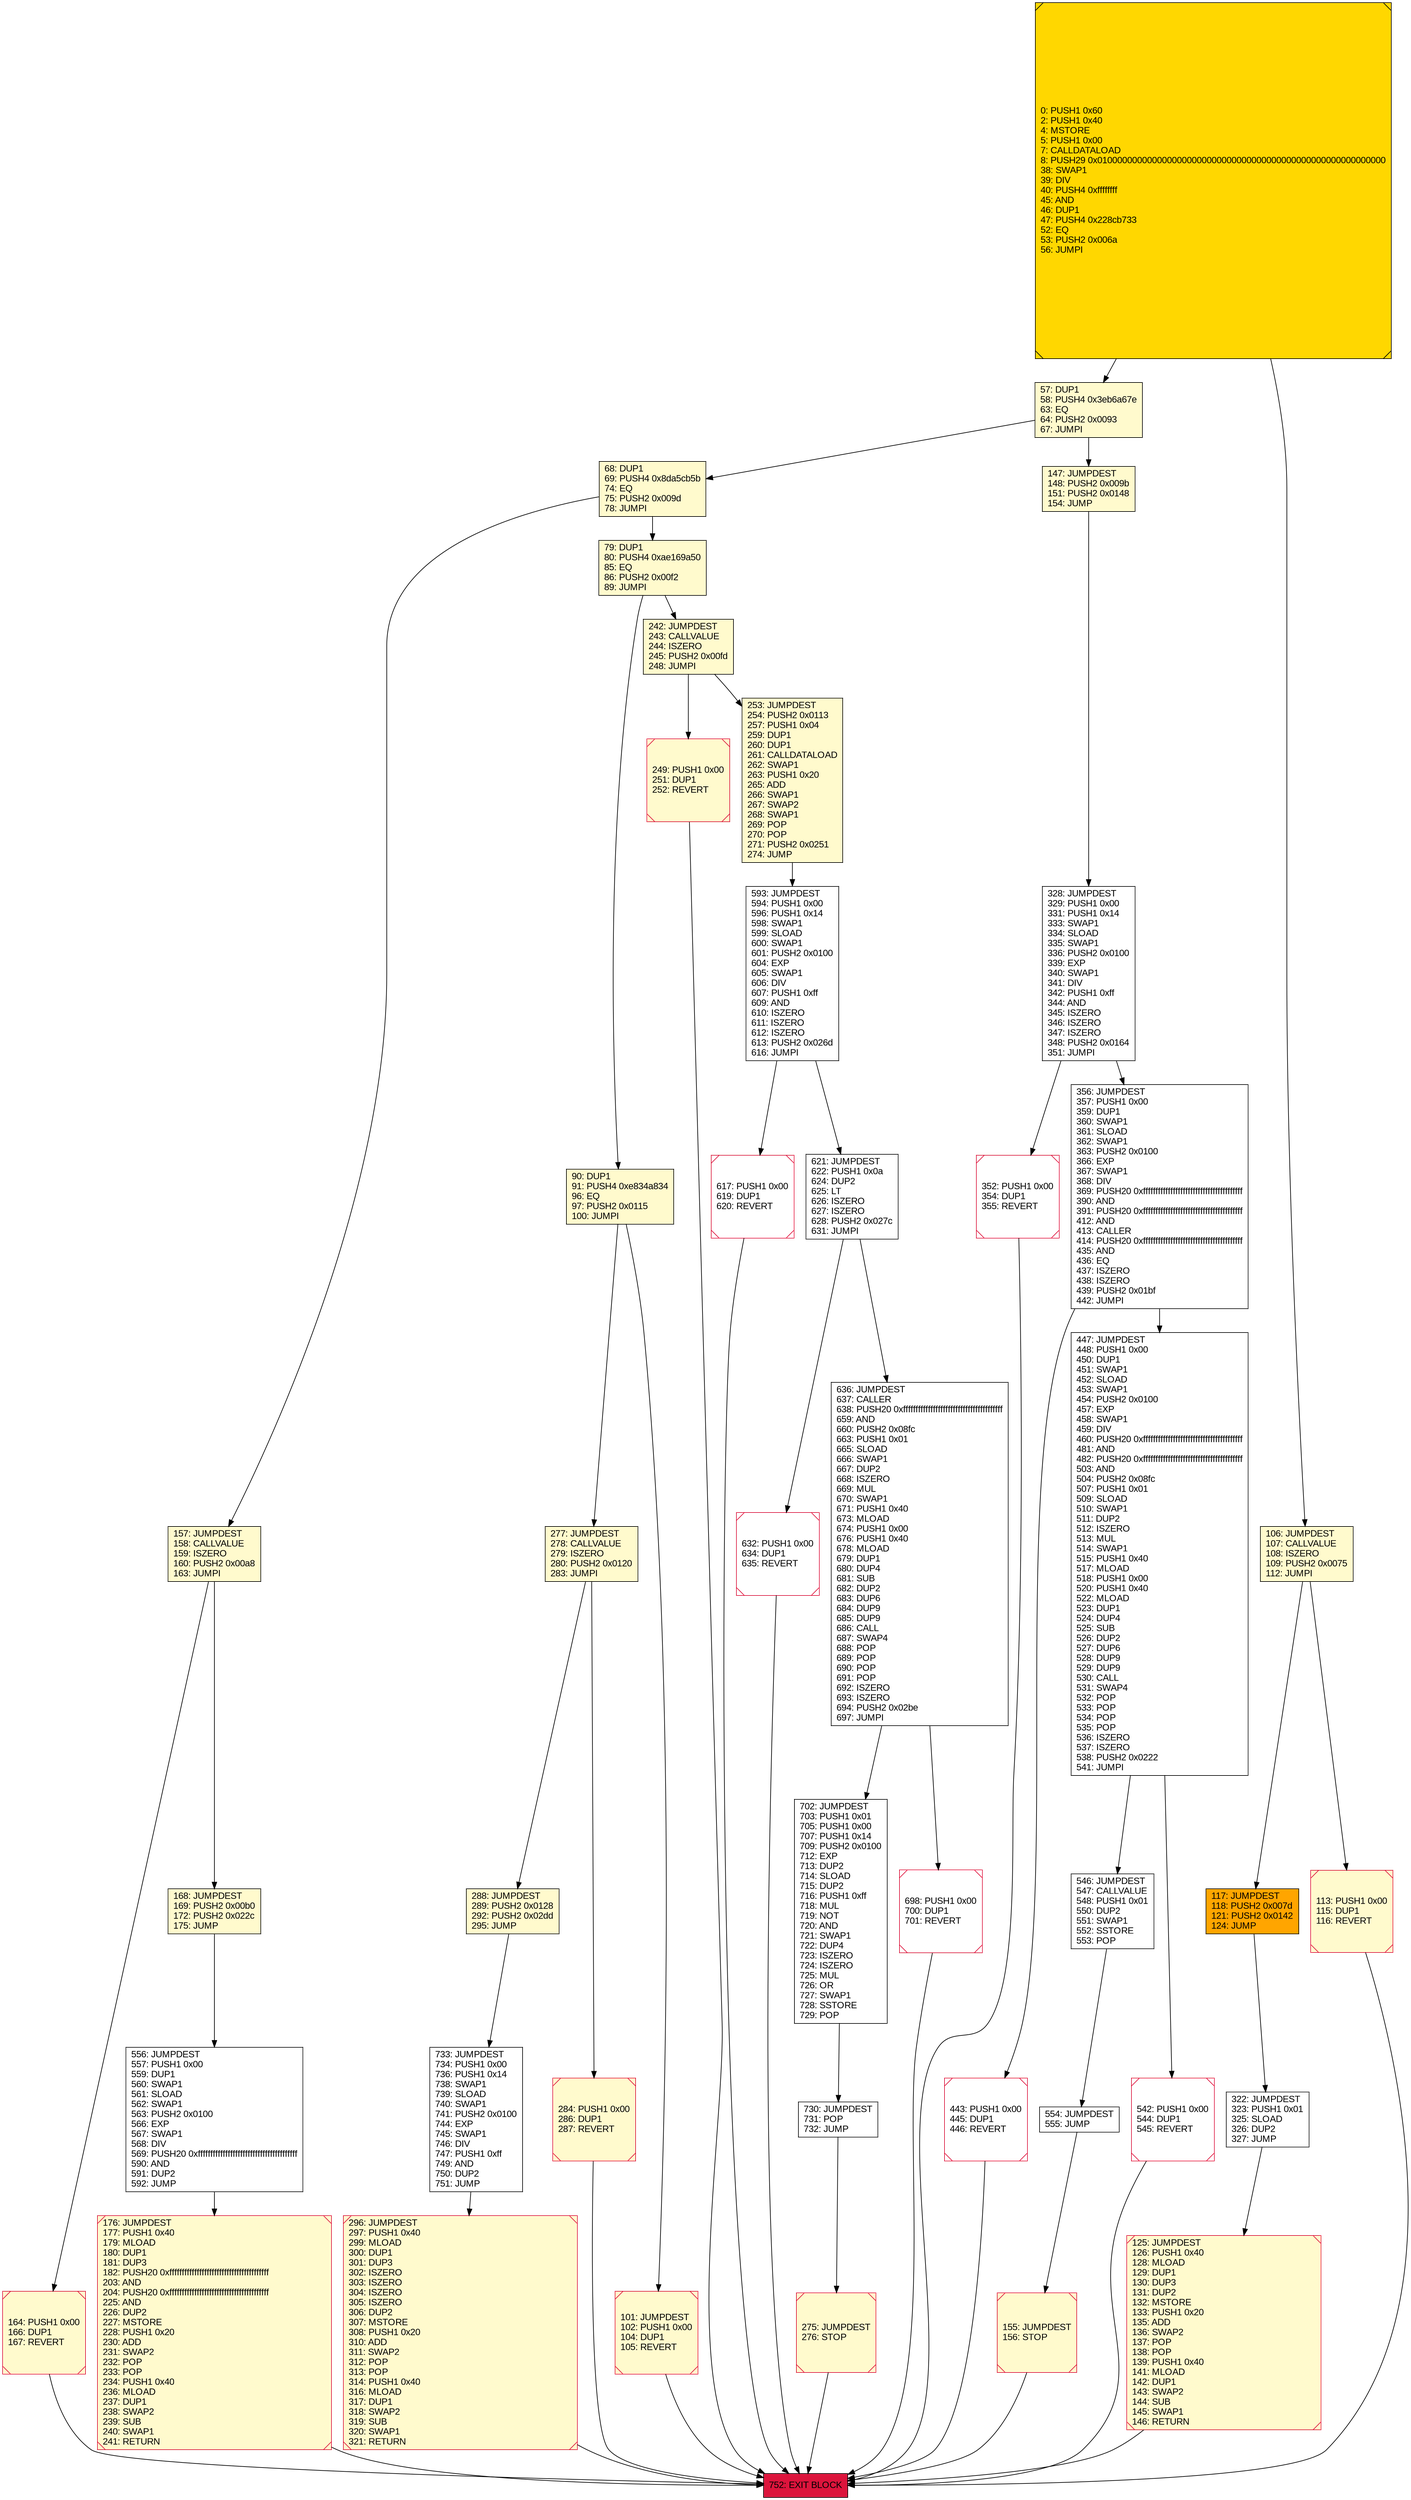 digraph G {
bgcolor=transparent rankdir=UD;
node [shape=box style=filled color=black fillcolor=white fontname=arial fontcolor=black];
117 [label="117: JUMPDEST\l118: PUSH2 0x007d\l121: PUSH2 0x0142\l124: JUMP\l" fillcolor=orange ];
352 [label="352: PUSH1 0x00\l354: DUP1\l355: REVERT\l" shape=Msquare color=crimson ];
90 [label="90: DUP1\l91: PUSH4 0xe834a834\l96: EQ\l97: PUSH2 0x0115\l100: JUMPI\l" fillcolor=lemonchiffon ];
164 [label="164: PUSH1 0x00\l166: DUP1\l167: REVERT\l" fillcolor=lemonchiffon shape=Msquare color=crimson ];
275 [label="275: JUMPDEST\l276: STOP\l" fillcolor=lemonchiffon shape=Msquare color=crimson ];
328 [label="328: JUMPDEST\l329: PUSH1 0x00\l331: PUSH1 0x14\l333: SWAP1\l334: SLOAD\l335: SWAP1\l336: PUSH2 0x0100\l339: EXP\l340: SWAP1\l341: DIV\l342: PUSH1 0xff\l344: AND\l345: ISZERO\l346: ISZERO\l347: ISZERO\l348: PUSH2 0x0164\l351: JUMPI\l" ];
617 [label="617: PUSH1 0x00\l619: DUP1\l620: REVERT\l" shape=Msquare color=crimson ];
125 [label="125: JUMPDEST\l126: PUSH1 0x40\l128: MLOAD\l129: DUP1\l130: DUP3\l131: DUP2\l132: MSTORE\l133: PUSH1 0x20\l135: ADD\l136: SWAP2\l137: POP\l138: POP\l139: PUSH1 0x40\l141: MLOAD\l142: DUP1\l143: SWAP2\l144: SUB\l145: SWAP1\l146: RETURN\l" fillcolor=lemonchiffon shape=Msquare color=crimson ];
168 [label="168: JUMPDEST\l169: PUSH2 0x00b0\l172: PUSH2 0x022c\l175: JUMP\l" fillcolor=lemonchiffon ];
155 [label="155: JUMPDEST\l156: STOP\l" fillcolor=lemonchiffon shape=Msquare color=crimson ];
702 [label="702: JUMPDEST\l703: PUSH1 0x01\l705: PUSH1 0x00\l707: PUSH1 0x14\l709: PUSH2 0x0100\l712: EXP\l713: DUP2\l714: SLOAD\l715: DUP2\l716: PUSH1 0xff\l718: MUL\l719: NOT\l720: AND\l721: SWAP1\l722: DUP4\l723: ISZERO\l724: ISZERO\l725: MUL\l726: OR\l727: SWAP1\l728: SSTORE\l729: POP\l" ];
113 [label="113: PUSH1 0x00\l115: DUP1\l116: REVERT\l" fillcolor=lemonchiffon shape=Msquare color=crimson ];
356 [label="356: JUMPDEST\l357: PUSH1 0x00\l359: DUP1\l360: SWAP1\l361: SLOAD\l362: SWAP1\l363: PUSH2 0x0100\l366: EXP\l367: SWAP1\l368: DIV\l369: PUSH20 0xffffffffffffffffffffffffffffffffffffffff\l390: AND\l391: PUSH20 0xffffffffffffffffffffffffffffffffffffffff\l412: AND\l413: CALLER\l414: PUSH20 0xffffffffffffffffffffffffffffffffffffffff\l435: AND\l436: EQ\l437: ISZERO\l438: ISZERO\l439: PUSH2 0x01bf\l442: JUMPI\l" ];
288 [label="288: JUMPDEST\l289: PUSH2 0x0128\l292: PUSH2 0x02dd\l295: JUMP\l" fillcolor=lemonchiffon ];
277 [label="277: JUMPDEST\l278: CALLVALUE\l279: ISZERO\l280: PUSH2 0x0120\l283: JUMPI\l" fillcolor=lemonchiffon ];
157 [label="157: JUMPDEST\l158: CALLVALUE\l159: ISZERO\l160: PUSH2 0x00a8\l163: JUMPI\l" fillcolor=lemonchiffon ];
322 [label="322: JUMPDEST\l323: PUSH1 0x01\l325: SLOAD\l326: DUP2\l327: JUMP\l" ];
296 [label="296: JUMPDEST\l297: PUSH1 0x40\l299: MLOAD\l300: DUP1\l301: DUP3\l302: ISZERO\l303: ISZERO\l304: ISZERO\l305: ISZERO\l306: DUP2\l307: MSTORE\l308: PUSH1 0x20\l310: ADD\l311: SWAP2\l312: POP\l313: POP\l314: PUSH1 0x40\l316: MLOAD\l317: DUP1\l318: SWAP2\l319: SUB\l320: SWAP1\l321: RETURN\l" fillcolor=lemonchiffon shape=Msquare color=crimson ];
79 [label="79: DUP1\l80: PUSH4 0xae169a50\l85: EQ\l86: PUSH2 0x00f2\l89: JUMPI\l" fillcolor=lemonchiffon ];
249 [label="249: PUSH1 0x00\l251: DUP1\l252: REVERT\l" fillcolor=lemonchiffon shape=Msquare color=crimson ];
632 [label="632: PUSH1 0x00\l634: DUP1\l635: REVERT\l" shape=Msquare color=crimson ];
556 [label="556: JUMPDEST\l557: PUSH1 0x00\l559: DUP1\l560: SWAP1\l561: SLOAD\l562: SWAP1\l563: PUSH2 0x0100\l566: EXP\l567: SWAP1\l568: DIV\l569: PUSH20 0xffffffffffffffffffffffffffffffffffffffff\l590: AND\l591: DUP2\l592: JUMP\l" ];
443 [label="443: PUSH1 0x00\l445: DUP1\l446: REVERT\l" shape=Msquare color=crimson ];
698 [label="698: PUSH1 0x00\l700: DUP1\l701: REVERT\l" shape=Msquare color=crimson ];
546 [label="546: JUMPDEST\l547: CALLVALUE\l548: PUSH1 0x01\l550: DUP2\l551: SWAP1\l552: SSTORE\l553: POP\l" ];
554 [label="554: JUMPDEST\l555: JUMP\l" ];
101 [label="101: JUMPDEST\l102: PUSH1 0x00\l104: DUP1\l105: REVERT\l" fillcolor=lemonchiffon shape=Msquare color=crimson ];
68 [label="68: DUP1\l69: PUSH4 0x8da5cb5b\l74: EQ\l75: PUSH2 0x009d\l78: JUMPI\l" fillcolor=lemonchiffon ];
176 [label="176: JUMPDEST\l177: PUSH1 0x40\l179: MLOAD\l180: DUP1\l181: DUP3\l182: PUSH20 0xffffffffffffffffffffffffffffffffffffffff\l203: AND\l204: PUSH20 0xffffffffffffffffffffffffffffffffffffffff\l225: AND\l226: DUP2\l227: MSTORE\l228: PUSH1 0x20\l230: ADD\l231: SWAP2\l232: POP\l233: POP\l234: PUSH1 0x40\l236: MLOAD\l237: DUP1\l238: SWAP2\l239: SUB\l240: SWAP1\l241: RETURN\l" fillcolor=lemonchiffon shape=Msquare color=crimson ];
242 [label="242: JUMPDEST\l243: CALLVALUE\l244: ISZERO\l245: PUSH2 0x00fd\l248: JUMPI\l" fillcolor=lemonchiffon ];
636 [label="636: JUMPDEST\l637: CALLER\l638: PUSH20 0xffffffffffffffffffffffffffffffffffffffff\l659: AND\l660: PUSH2 0x08fc\l663: PUSH1 0x01\l665: SLOAD\l666: SWAP1\l667: DUP2\l668: ISZERO\l669: MUL\l670: SWAP1\l671: PUSH1 0x40\l673: MLOAD\l674: PUSH1 0x00\l676: PUSH1 0x40\l678: MLOAD\l679: DUP1\l680: DUP4\l681: SUB\l682: DUP2\l683: DUP6\l684: DUP9\l685: DUP9\l686: CALL\l687: SWAP4\l688: POP\l689: POP\l690: POP\l691: POP\l692: ISZERO\l693: ISZERO\l694: PUSH2 0x02be\l697: JUMPI\l" ];
147 [label="147: JUMPDEST\l148: PUSH2 0x009b\l151: PUSH2 0x0148\l154: JUMP\l" fillcolor=lemonchiffon ];
593 [label="593: JUMPDEST\l594: PUSH1 0x00\l596: PUSH1 0x14\l598: SWAP1\l599: SLOAD\l600: SWAP1\l601: PUSH2 0x0100\l604: EXP\l605: SWAP1\l606: DIV\l607: PUSH1 0xff\l609: AND\l610: ISZERO\l611: ISZERO\l612: ISZERO\l613: PUSH2 0x026d\l616: JUMPI\l" ];
752 [label="752: EXIT BLOCK\l" fillcolor=crimson ];
621 [label="621: JUMPDEST\l622: PUSH1 0x0a\l624: DUP2\l625: LT\l626: ISZERO\l627: ISZERO\l628: PUSH2 0x027c\l631: JUMPI\l" ];
57 [label="57: DUP1\l58: PUSH4 0x3eb6a67e\l63: EQ\l64: PUSH2 0x0093\l67: JUMPI\l" fillcolor=lemonchiffon ];
0 [label="0: PUSH1 0x60\l2: PUSH1 0x40\l4: MSTORE\l5: PUSH1 0x00\l7: CALLDATALOAD\l8: PUSH29 0x0100000000000000000000000000000000000000000000000000000000\l38: SWAP1\l39: DIV\l40: PUSH4 0xffffffff\l45: AND\l46: DUP1\l47: PUSH4 0x228cb733\l52: EQ\l53: PUSH2 0x006a\l56: JUMPI\l" fillcolor=lemonchiffon shape=Msquare fillcolor=gold ];
733 [label="733: JUMPDEST\l734: PUSH1 0x00\l736: PUSH1 0x14\l738: SWAP1\l739: SLOAD\l740: SWAP1\l741: PUSH2 0x0100\l744: EXP\l745: SWAP1\l746: DIV\l747: PUSH1 0xff\l749: AND\l750: DUP2\l751: JUMP\l" ];
447 [label="447: JUMPDEST\l448: PUSH1 0x00\l450: DUP1\l451: SWAP1\l452: SLOAD\l453: SWAP1\l454: PUSH2 0x0100\l457: EXP\l458: SWAP1\l459: DIV\l460: PUSH20 0xffffffffffffffffffffffffffffffffffffffff\l481: AND\l482: PUSH20 0xffffffffffffffffffffffffffffffffffffffff\l503: AND\l504: PUSH2 0x08fc\l507: PUSH1 0x01\l509: SLOAD\l510: SWAP1\l511: DUP2\l512: ISZERO\l513: MUL\l514: SWAP1\l515: PUSH1 0x40\l517: MLOAD\l518: PUSH1 0x00\l520: PUSH1 0x40\l522: MLOAD\l523: DUP1\l524: DUP4\l525: SUB\l526: DUP2\l527: DUP6\l528: DUP9\l529: DUP9\l530: CALL\l531: SWAP4\l532: POP\l533: POP\l534: POP\l535: POP\l536: ISZERO\l537: ISZERO\l538: PUSH2 0x0222\l541: JUMPI\l" ];
106 [label="106: JUMPDEST\l107: CALLVALUE\l108: ISZERO\l109: PUSH2 0x0075\l112: JUMPI\l" fillcolor=lemonchiffon ];
253 [label="253: JUMPDEST\l254: PUSH2 0x0113\l257: PUSH1 0x04\l259: DUP1\l260: DUP1\l261: CALLDATALOAD\l262: SWAP1\l263: PUSH1 0x20\l265: ADD\l266: SWAP1\l267: SWAP2\l268: SWAP1\l269: POP\l270: POP\l271: PUSH2 0x0251\l274: JUMP\l" fillcolor=lemonchiffon ];
284 [label="284: PUSH1 0x00\l286: DUP1\l287: REVERT\l" fillcolor=lemonchiffon shape=Msquare color=crimson ];
730 [label="730: JUMPDEST\l731: POP\l732: JUMP\l" ];
542 [label="542: PUSH1 0x00\l544: DUP1\l545: REVERT\l" shape=Msquare color=crimson ];
546 -> 554;
277 -> 288;
328 -> 352;
101 -> 752;
157 -> 164;
554 -> 155;
176 -> 752;
79 -> 90;
117 -> 322;
168 -> 556;
253 -> 593;
57 -> 147;
328 -> 356;
157 -> 168;
593 -> 621;
113 -> 752;
90 -> 101;
249 -> 752;
288 -> 733;
356 -> 447;
632 -> 752;
733 -> 296;
277 -> 284;
352 -> 752;
242 -> 249;
68 -> 79;
617 -> 752;
79 -> 242;
106 -> 117;
125 -> 752;
0 -> 106;
447 -> 542;
356 -> 443;
284 -> 752;
0 -> 57;
542 -> 752;
90 -> 277;
242 -> 253;
57 -> 68;
322 -> 125;
621 -> 636;
636 -> 702;
296 -> 752;
447 -> 546;
147 -> 328;
593 -> 617;
621 -> 632;
443 -> 752;
106 -> 113;
698 -> 752;
702 -> 730;
68 -> 157;
164 -> 752;
636 -> 698;
275 -> 752;
556 -> 176;
730 -> 275;
155 -> 752;
}